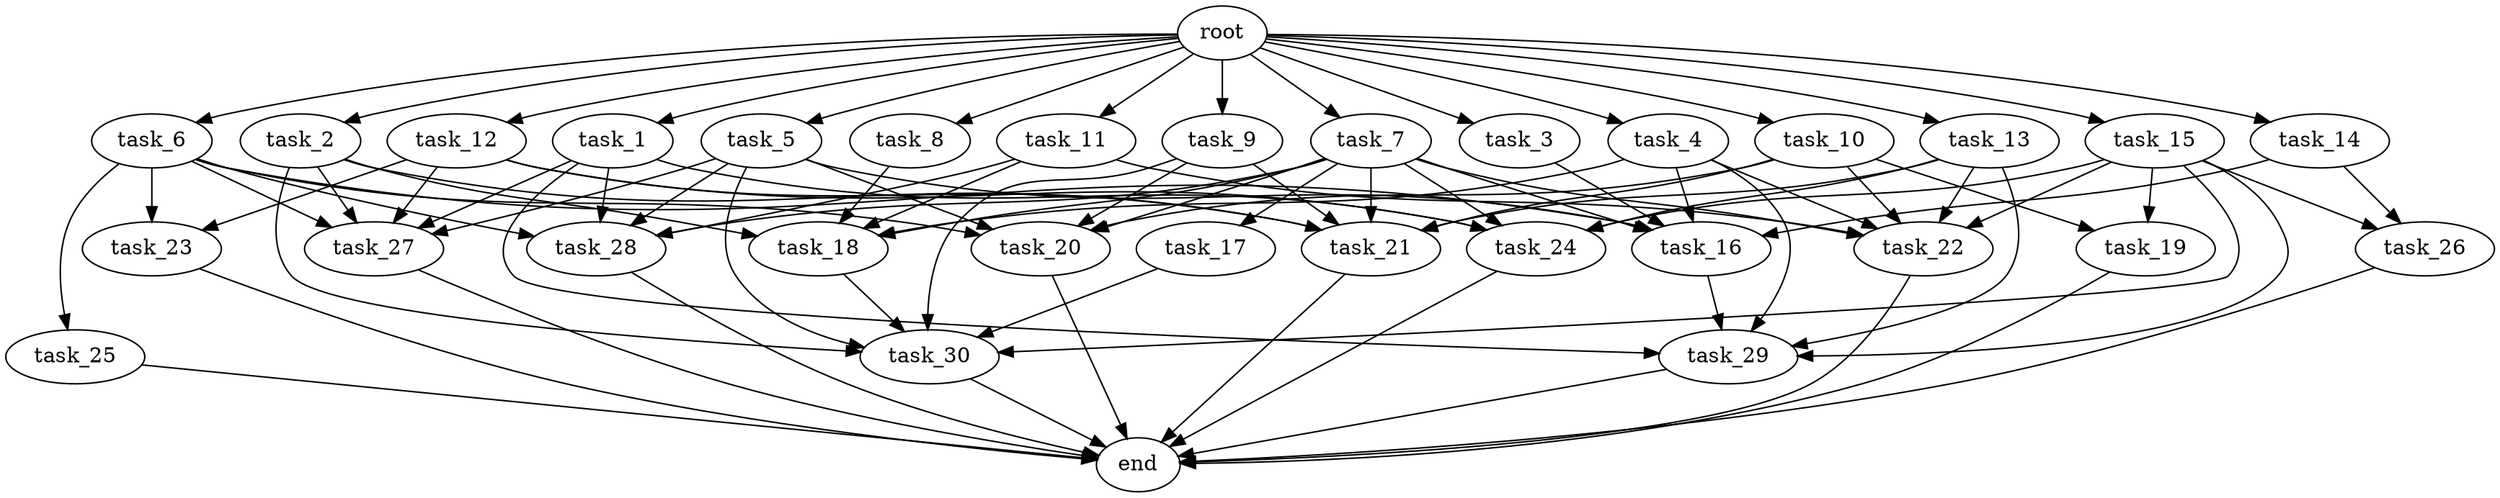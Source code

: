 digraph G {
  root [size="0.000000e+00"];
  task_1 [size="6.009935e+10"];
  task_2 [size="6.989590e+10"];
  task_3 [size="3.777265e+10"];
  task_4 [size="7.880911e+10"];
  task_5 [size="2.072102e+10"];
  task_6 [size="3.142804e+10"];
  task_7 [size="4.051618e+10"];
  task_8 [size="2.488408e+10"];
  task_9 [size="2.907497e+10"];
  task_10 [size="2.309724e+10"];
  task_11 [size="6.004756e+10"];
  task_12 [size="4.697661e+10"];
  task_13 [size="2.437355e+09"];
  task_14 [size="9.352720e+10"];
  task_15 [size="2.441485e+10"];
  task_16 [size="6.976112e+10"];
  task_17 [size="4.523006e+10"];
  task_18 [size="8.001206e+10"];
  task_19 [size="3.889310e+10"];
  task_20 [size="3.452496e+10"];
  task_21 [size="3.810328e+10"];
  task_22 [size="4.910084e+10"];
  task_23 [size="7.242061e+10"];
  task_24 [size="9.091971e+10"];
  task_25 [size="8.955196e+09"];
  task_26 [size="2.550002e+10"];
  task_27 [size="2.286340e+10"];
  task_28 [size="3.666581e+10"];
  task_29 [size="9.970994e+10"];
  task_30 [size="4.785829e+10"];
  end [size="0.000000e+00"];

  root -> task_1 [size="1.000000e-12"];
  root -> task_2 [size="1.000000e-12"];
  root -> task_3 [size="1.000000e-12"];
  root -> task_4 [size="1.000000e-12"];
  root -> task_5 [size="1.000000e-12"];
  root -> task_6 [size="1.000000e-12"];
  root -> task_7 [size="1.000000e-12"];
  root -> task_8 [size="1.000000e-12"];
  root -> task_9 [size="1.000000e-12"];
  root -> task_10 [size="1.000000e-12"];
  root -> task_11 [size="1.000000e-12"];
  root -> task_12 [size="1.000000e-12"];
  root -> task_13 [size="1.000000e-12"];
  root -> task_14 [size="1.000000e-12"];
  root -> task_15 [size="1.000000e-12"];
  task_1 -> task_24 [size="1.818394e+08"];
  task_1 -> task_27 [size="4.572680e+07"];
  task_1 -> task_28 [size="7.333162e+07"];
  task_1 -> task_29 [size="1.994199e+08"];
  task_2 -> task_18 [size="1.600241e+08"];
  task_2 -> task_21 [size="6.350547e+07"];
  task_2 -> task_27 [size="4.572680e+07"];
  task_2 -> task_30 [size="7.976382e+07"];
  task_3 -> task_16 [size="1.162685e+08"];
  task_4 -> task_16 [size="1.162685e+08"];
  task_4 -> task_18 [size="1.600241e+08"];
  task_4 -> task_22 [size="8.183473e+07"];
  task_4 -> task_29 [size="1.994199e+08"];
  task_5 -> task_16 [size="1.162685e+08"];
  task_5 -> task_20 [size="6.904993e+07"];
  task_5 -> task_27 [size="4.572680e+07"];
  task_5 -> task_28 [size="7.333162e+07"];
  task_5 -> task_30 [size="7.976382e+07"];
  task_6 -> task_16 [size="1.162685e+08"];
  task_6 -> task_20 [size="6.904993e+07"];
  task_6 -> task_23 [size="3.621030e+08"];
  task_6 -> task_25 [size="8.955196e+07"];
  task_6 -> task_27 [size="4.572680e+07"];
  task_6 -> task_28 [size="7.333162e+07"];
  task_7 -> task_16 [size="1.162685e+08"];
  task_7 -> task_17 [size="4.523006e+08"];
  task_7 -> task_18 [size="1.600241e+08"];
  task_7 -> task_20 [size="6.904993e+07"];
  task_7 -> task_21 [size="6.350547e+07"];
  task_7 -> task_22 [size="8.183473e+07"];
  task_7 -> task_24 [size="1.818394e+08"];
  task_7 -> task_28 [size="7.333162e+07"];
  task_8 -> task_18 [size="1.600241e+08"];
  task_9 -> task_20 [size="6.904993e+07"];
  task_9 -> task_21 [size="6.350547e+07"];
  task_9 -> task_30 [size="7.976382e+07"];
  task_10 -> task_19 [size="1.944655e+08"];
  task_10 -> task_20 [size="6.904993e+07"];
  task_10 -> task_21 [size="6.350547e+07"];
  task_10 -> task_22 [size="8.183473e+07"];
  task_11 -> task_18 [size="1.600241e+08"];
  task_11 -> task_22 [size="8.183473e+07"];
  task_11 -> task_28 [size="7.333162e+07"];
  task_12 -> task_21 [size="6.350547e+07"];
  task_12 -> task_23 [size="3.621030e+08"];
  task_12 -> task_24 [size="1.818394e+08"];
  task_12 -> task_27 [size="4.572680e+07"];
  task_13 -> task_21 [size="6.350547e+07"];
  task_13 -> task_22 [size="8.183473e+07"];
  task_13 -> task_24 [size="1.818394e+08"];
  task_13 -> task_29 [size="1.994199e+08"];
  task_14 -> task_16 [size="1.162685e+08"];
  task_14 -> task_26 [size="1.275001e+08"];
  task_15 -> task_19 [size="1.944655e+08"];
  task_15 -> task_22 [size="8.183473e+07"];
  task_15 -> task_24 [size="1.818394e+08"];
  task_15 -> task_26 [size="1.275001e+08"];
  task_15 -> task_29 [size="1.994199e+08"];
  task_15 -> task_30 [size="7.976382e+07"];
  task_16 -> task_29 [size="1.994199e+08"];
  task_17 -> task_30 [size="7.976382e+07"];
  task_18 -> task_30 [size="7.976382e+07"];
  task_19 -> end [size="1.000000e-12"];
  task_20 -> end [size="1.000000e-12"];
  task_21 -> end [size="1.000000e-12"];
  task_22 -> end [size="1.000000e-12"];
  task_23 -> end [size="1.000000e-12"];
  task_24 -> end [size="1.000000e-12"];
  task_25 -> end [size="1.000000e-12"];
  task_26 -> end [size="1.000000e-12"];
  task_27 -> end [size="1.000000e-12"];
  task_28 -> end [size="1.000000e-12"];
  task_29 -> end [size="1.000000e-12"];
  task_30 -> end [size="1.000000e-12"];
}
